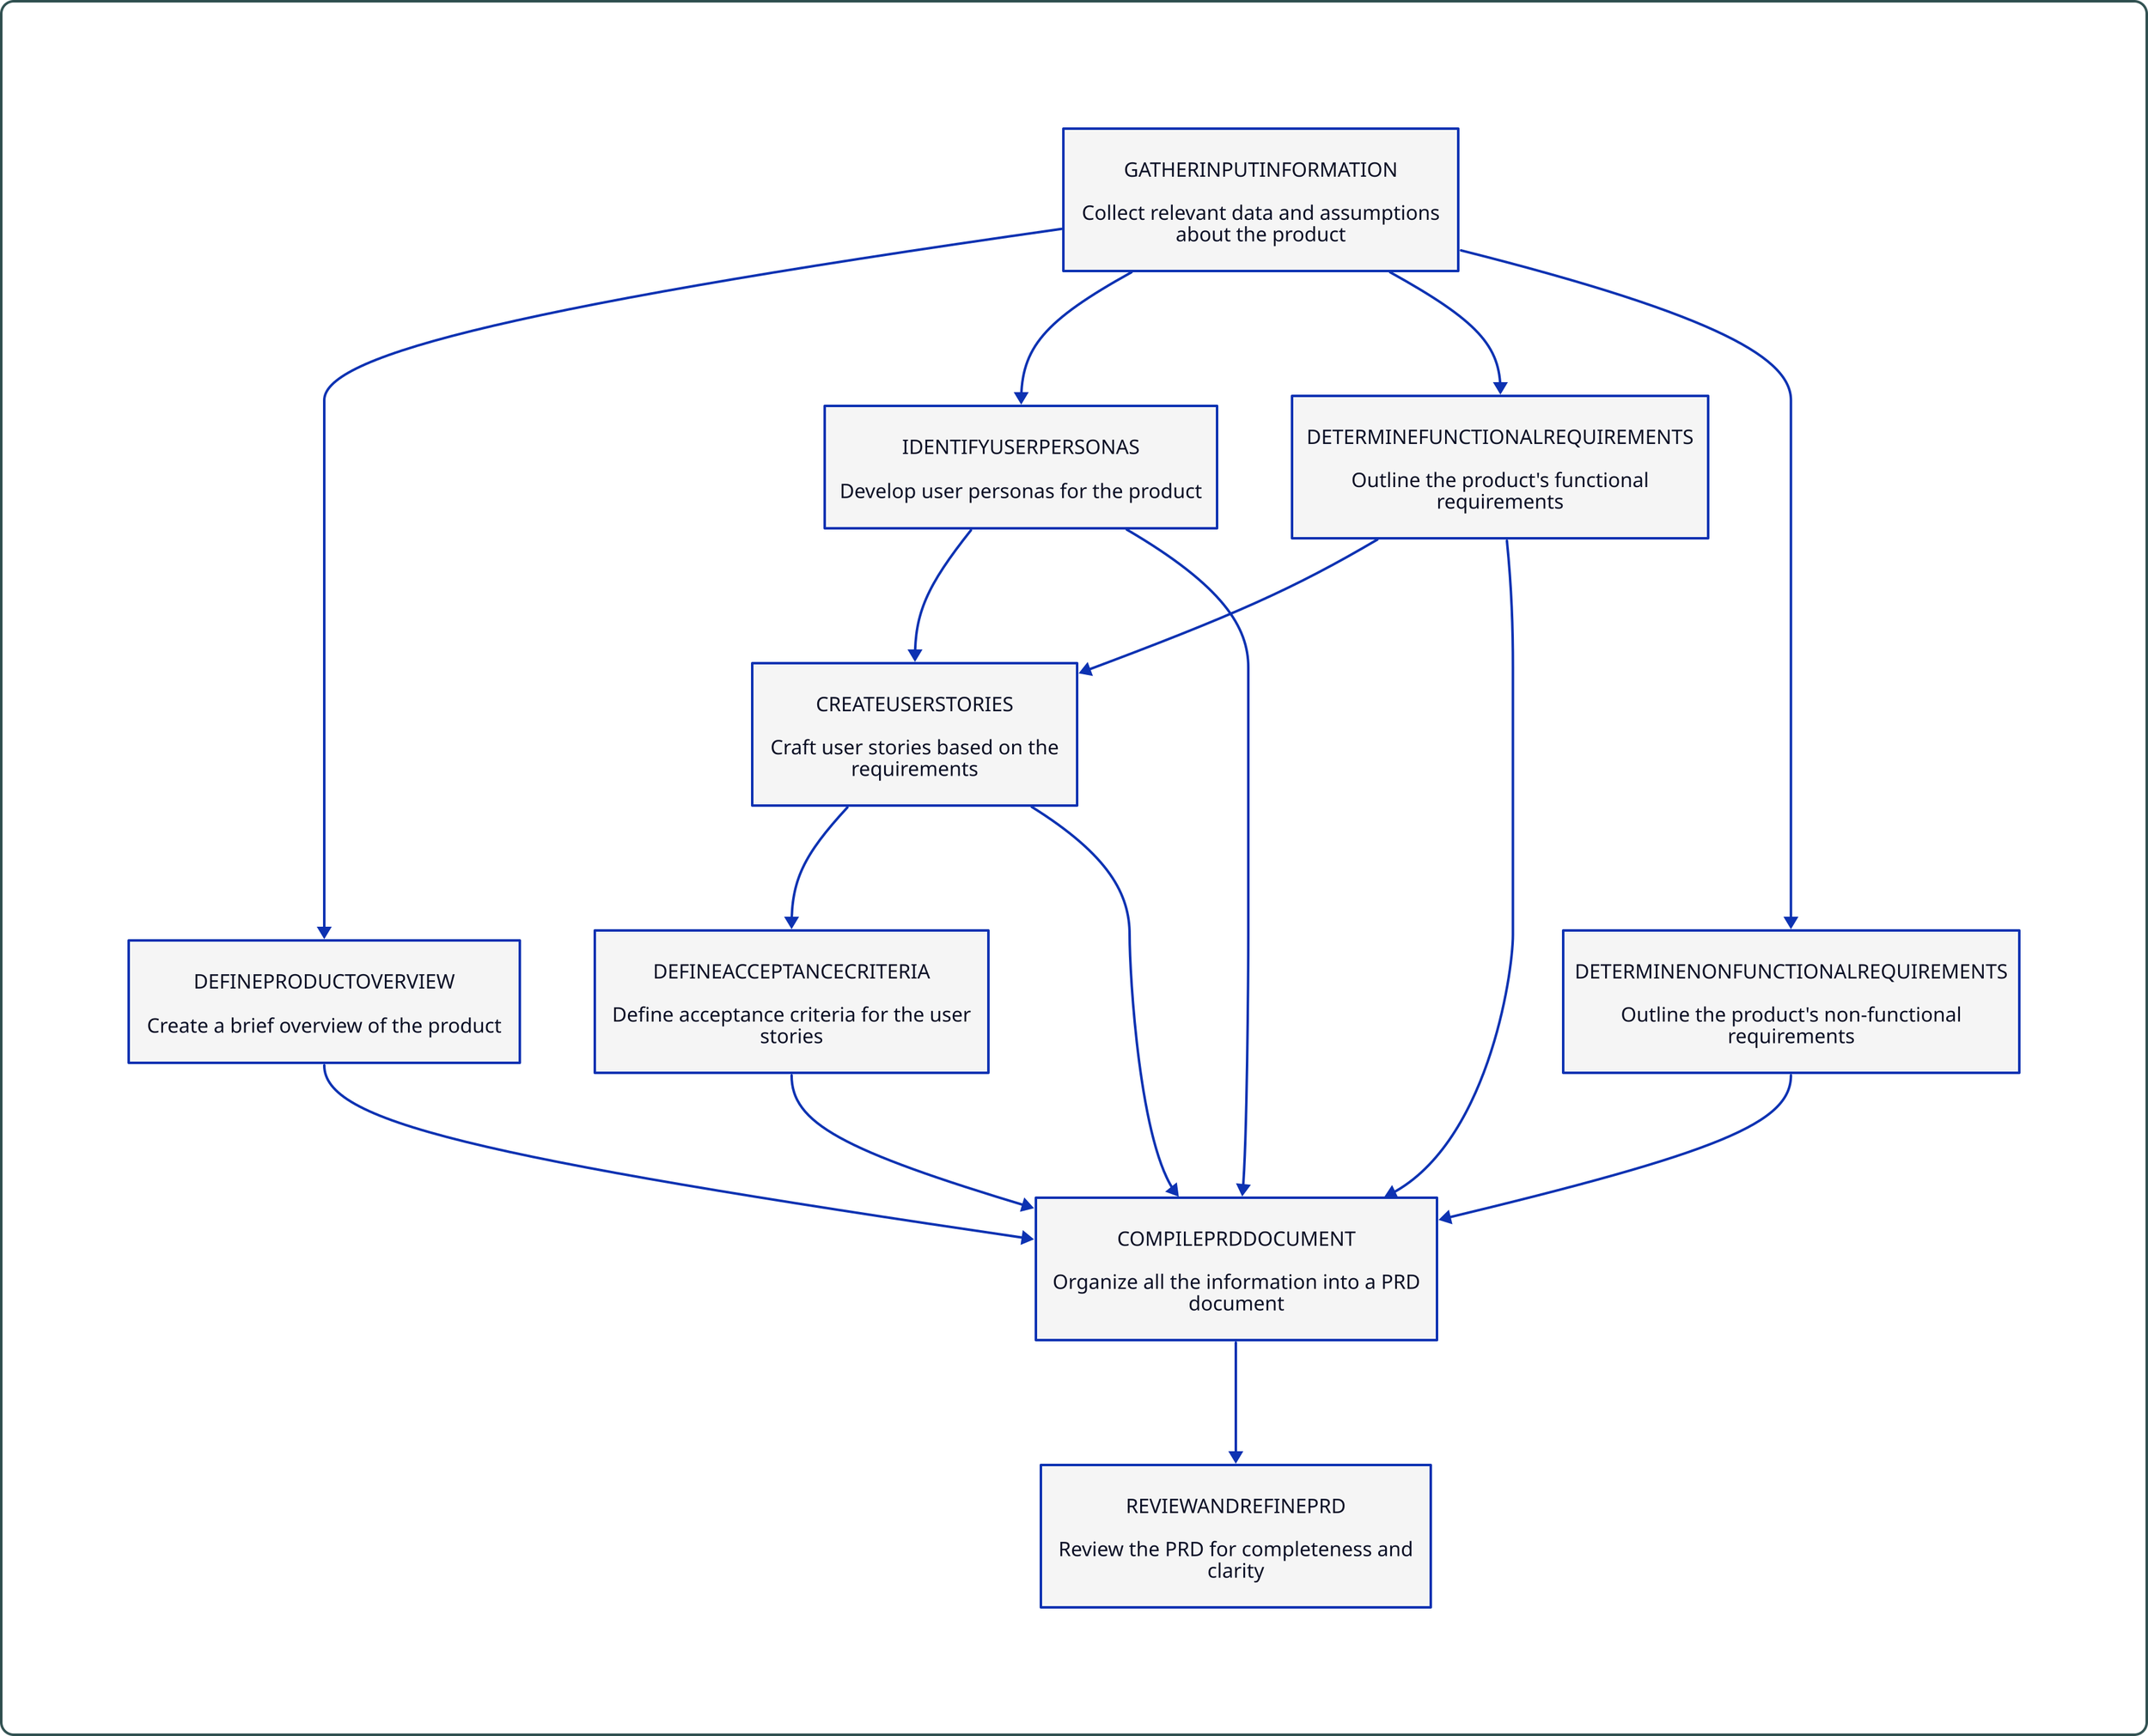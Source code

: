 # GeneratePRDDocument

# Create a comprehensive Product Requirements Document (PRD) based on input information

direction: down

# Global styles
style {
  stroke: "#2f4f4f"
  stroke-width: "2"
  border-radius: "10"
  font-size: "14"
  shadow: "true"
}

GatherInputInformation: "GATHERINPUTINFORMATION\n\nCollect relevant data and assumptions\nabout the product" {
  style.fill: "#f5f5f5"
}

DefineProductOverview: "DEFINEPRODUCTOVERVIEW\n\nCreate a brief overview of the product" {
  style.fill: "#f5f5f5"
}
GatherInputInformation -> DefineProductOverview

IdentifyUserPersonas: "IDENTIFYUSERPERSONAS\n\nDevelop user personas for the product" {
  style.fill: "#f5f5f5"
}
GatherInputInformation -> IdentifyUserPersonas

DetermineFunctionalRequirements: "DETERMINEFUNCTIONALREQUIREMENTS\n\nOutline the product's functional\nrequirements" {
  style.fill: "#f5f5f5"
}
GatherInputInformation -> DetermineFunctionalRequirements

DetermineNonFunctionalRequirements: "DETERMINENONFUNCTIONALREQUIREMENTS\n\nOutline the product's non-functional\nrequirements" {
  style.fill: "#f5f5f5"
}
GatherInputInformation -> DetermineNonFunctionalRequirements

CreateUserStories: "CREATEUSERSTORIES\n\nCraft user stories based on the\nrequirements" {
  style.fill: "#f5f5f5"
}
DetermineFunctionalRequirements -> CreateUserStories
IdentifyUserPersonas -> CreateUserStories

DefineAcceptanceCriteria: "DEFINEACCEPTANCECRITERIA\n\nDefine acceptance criteria for the user\nstories" {
  style.fill: "#f5f5f5"
}
CreateUserStories -> DefineAcceptanceCriteria

CompilePRDDocument: "COMPILEPRDDOCUMENT\n\nOrganize all the information into a PRD\ndocument" {
  style.fill: "#f5f5f5"
}
DefineProductOverview -> CompilePRDDocument
IdentifyUserPersonas -> CompilePRDDocument
DetermineFunctionalRequirements -> CompilePRDDocument
DetermineNonFunctionalRequirements -> CompilePRDDocument
CreateUserStories -> CompilePRDDocument
DefineAcceptanceCriteria -> CompilePRDDocument

ReviewAndRefinePRD: "REVIEWANDREFINEPRD\n\nReview the PRD for completeness and\nclarity" {
  style.fill: "#f5f5f5"
}
CompilePRDDocument -> ReviewAndRefinePRD
